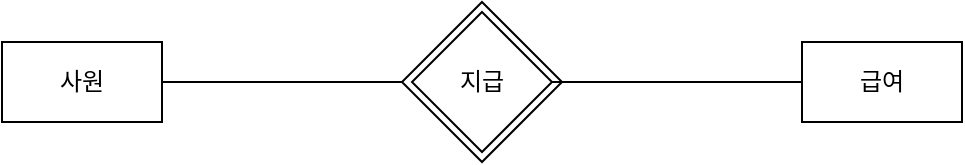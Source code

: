 <mxfile version="18.0.4" type="device"><diagram id="Qb7cT5zqamFcE_Neoq16" name="Page-1"><mxGraphModel dx="1422" dy="762" grid="1" gridSize="10" guides="1" tooltips="1" connect="1" arrows="1" fold="1" page="1" pageScale="1" pageWidth="827" pageHeight="1169" math="0" shadow="0"><root><mxCell id="0"/><mxCell id="1" parent="0"/><mxCell id="kSCyiI2cQROVfQxhawOt-5" style="edgeStyle=orthogonalEdgeStyle;rounded=0;orthogonalLoop=1;jettySize=auto;html=1;exitX=1;exitY=0.5;exitDx=0;exitDy=0;entryX=0;entryY=0.5;entryDx=0;entryDy=0;endArrow=none;endFill=0;" edge="1" parent="1" source="kSCyiI2cQROVfQxhawOt-1" target="kSCyiI2cQROVfQxhawOt-3"><mxGeometry relative="1" as="geometry"/></mxCell><mxCell id="kSCyiI2cQROVfQxhawOt-1" value="&lt;font style=&quot;vertical-align: inherit;&quot;&gt;&lt;font style=&quot;vertical-align: inherit;&quot;&gt;사원&lt;/font&gt;&lt;/font&gt;" style="rounded=0;whiteSpace=wrap;html=1;" vertex="1" parent="1"><mxGeometry x="160" y="320" width="80" height="40" as="geometry"/></mxCell><mxCell id="kSCyiI2cQROVfQxhawOt-2" value="&lt;font style=&quot;vertical-align: inherit;&quot;&gt;&lt;font style=&quot;vertical-align: inherit;&quot;&gt;급여&lt;/font&gt;&lt;/font&gt;" style="rounded=0;whiteSpace=wrap;html=1;" vertex="1" parent="1"><mxGeometry x="560" y="320" width="80" height="40" as="geometry"/></mxCell><mxCell id="kSCyiI2cQROVfQxhawOt-3" value="&lt;font style=&quot;vertical-align: inherit;&quot;&gt;&lt;font style=&quot;vertical-align: inherit;&quot;&gt;&lt;font style=&quot;vertical-align: inherit;&quot;&gt;&lt;font style=&quot;vertical-align: inherit;&quot;&gt;지급&lt;/font&gt;&lt;/font&gt;&lt;/font&gt;&lt;/font&gt;" style="rhombus;whiteSpace=wrap;html=1;" vertex="1" parent="1"><mxGeometry x="360" y="300" width="80" height="80" as="geometry"/></mxCell><mxCell id="kSCyiI2cQROVfQxhawOt-6" style="edgeStyle=orthogonalEdgeStyle;rounded=0;orthogonalLoop=1;jettySize=auto;html=1;exitX=1;exitY=0.5;exitDx=0;exitDy=0;entryX=0;entryY=0.5;entryDx=0;entryDy=0;endArrow=none;endFill=0;" edge="1" parent="1" source="kSCyiI2cQROVfQxhawOt-4" target="kSCyiI2cQROVfQxhawOt-2"><mxGeometry relative="1" as="geometry"/></mxCell><mxCell id="kSCyiI2cQROVfQxhawOt-4" value="" style="rhombus;whiteSpace=wrap;html=1;fillColor=none;" vertex="1" parent="1"><mxGeometry x="365" y="305" width="70" height="70" as="geometry"/></mxCell></root></mxGraphModel></diagram></mxfile>